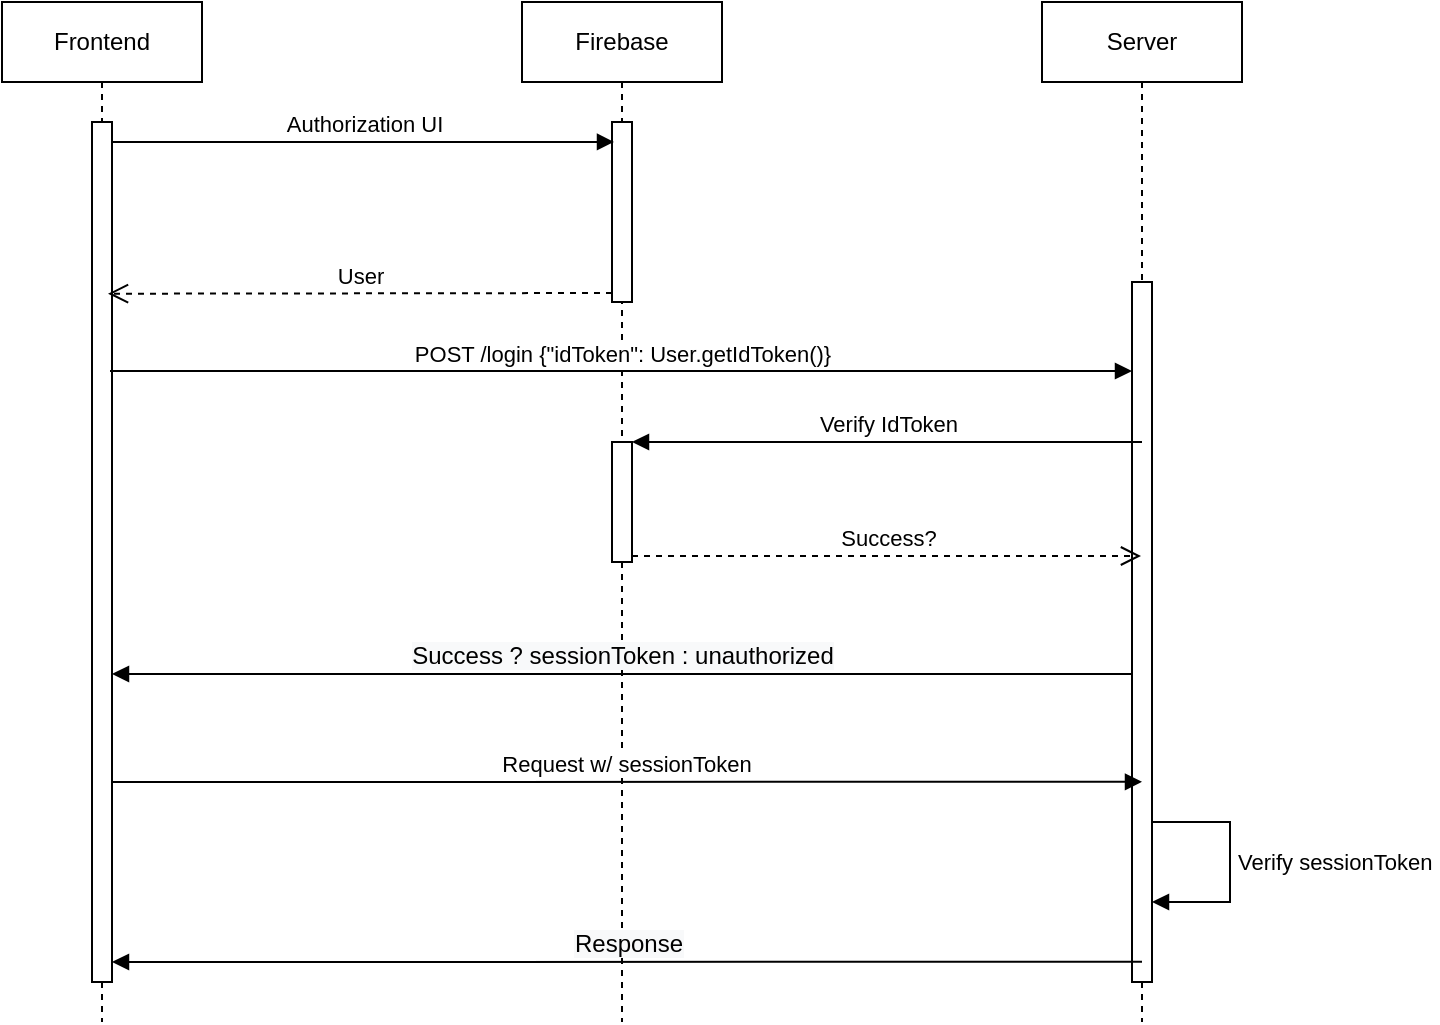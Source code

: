 <mxfile version="14.6.13" type="device"><diagram name="Page-1" id="52a04d89-c75d-2922-d76d-85b35f80e030"><mxGraphModel dx="1326" dy="966" grid="0" gridSize="10" guides="1" tooltips="1" connect="1" arrows="1" fold="1" page="1" pageScale="1" pageWidth="1100" pageHeight="850" background="#ffffff" math="0" shadow="0"><root><mxCell id="0"/><mxCell id="1" parent="0"/><mxCell id="HUo2zZp1k6sJL_u7PjO3-2" value="Frontend" style="shape=umlLifeline;perimeter=lifelinePerimeter;whiteSpace=wrap;html=1;container=1;collapsible=0;recursiveResize=0;outlineConnect=0;" parent="1" vertex="1"><mxGeometry x="240" y="170" width="100" height="510" as="geometry"/></mxCell><mxCell id="HUo2zZp1k6sJL_u7PjO3-3" value="Firebase" style="shape=umlLifeline;perimeter=lifelinePerimeter;whiteSpace=wrap;html=1;container=1;collapsible=0;recursiveResize=0;outlineConnect=0;" parent="1" vertex="1"><mxGeometry x="500" y="170" width="100" height="510" as="geometry"/></mxCell><mxCell id="HUo2zZp1k6sJL_u7PjO3-4" value="Server" style="shape=umlLifeline;perimeter=lifelinePerimeter;whiteSpace=wrap;html=1;container=1;collapsible=0;recursiveResize=0;outlineConnect=0;" parent="1" vertex="1"><mxGeometry x="760" y="170" width="100" height="510" as="geometry"/></mxCell><mxCell id="HUo2zZp1k6sJL_u7PjO3-5" value="" style="html=1;points=[];perimeter=orthogonalPerimeter;" parent="1" vertex="1"><mxGeometry x="285" y="230" width="10" height="430" as="geometry"/></mxCell><mxCell id="HUo2zZp1k6sJL_u7PjO3-8" value="" style="html=1;points=[];perimeter=orthogonalPerimeter;" parent="1" vertex="1"><mxGeometry x="545" y="230" width="10" height="90" as="geometry"/></mxCell><mxCell id="HUo2zZp1k6sJL_u7PjO3-9" value="Authorization UI" style="html=1;verticalAlign=bottom;endArrow=block;entryX=0.1;entryY=0.111;entryDx=0;entryDy=0;entryPerimeter=0;" parent="1" source="HUo2zZp1k6sJL_u7PjO3-5" target="HUo2zZp1k6sJL_u7PjO3-8" edge="1"><mxGeometry relative="1" as="geometry"><mxPoint x="326" y="240" as="sourcePoint"/><mxPoint x="496" y="240" as="targetPoint"/></mxGeometry></mxCell><mxCell id="HUo2zZp1k6sJL_u7PjO3-10" value="User" style="html=1;verticalAlign=bottom;endArrow=open;dashed=1;endSize=8;exitX=0;exitY=0.95;entryX=0.53;entryY=0.286;entryDx=0;entryDy=0;entryPerimeter=0;" parent="1" source="HUo2zZp1k6sJL_u7PjO3-8" target="HUo2zZp1k6sJL_u7PjO3-2" edge="1"><mxGeometry relative="1" as="geometry"><mxPoint x="430" y="316" as="targetPoint"/></mxGeometry></mxCell><mxCell id="HUo2zZp1k6sJL_u7PjO3-12" value="" style="html=1;points=[];perimeter=orthogonalPerimeter;" parent="1" vertex="1"><mxGeometry x="805" y="310" width="10" height="350" as="geometry"/></mxCell><mxCell id="HUo2zZp1k6sJL_u7PjO3-18" value="POST /login {&quot;idToken&quot;: User.getIdToken()}" style="html=1;verticalAlign=bottom;endArrow=block;exitX=0.9;exitY=0.12;exitDx=0;exitDy=0;exitPerimeter=0;" parent="1" target="HUo2zZp1k6sJL_u7PjO3-12" edge="1"><mxGeometry relative="1" as="geometry"><mxPoint x="294" y="354.5" as="sourcePoint"/><mxPoint x="552" y="354.5" as="targetPoint"/></mxGeometry></mxCell><mxCell id="HUo2zZp1k6sJL_u7PjO3-19" value="" style="html=1;points=[];perimeter=orthogonalPerimeter;" parent="1" vertex="1"><mxGeometry x="545" y="390" width="10" height="60" as="geometry"/></mxCell><mxCell id="HUo2zZp1k6sJL_u7PjO3-20" value="Verify IdToken" style="html=1;verticalAlign=bottom;endArrow=block;entryX=1;entryY=0;" parent="1" target="HUo2zZp1k6sJL_u7PjO3-19" edge="1"><mxGeometry relative="1" as="geometry"><mxPoint x="810" y="390" as="sourcePoint"/></mxGeometry></mxCell><mxCell id="HUo2zZp1k6sJL_u7PjO3-21" value="Success?" style="html=1;verticalAlign=bottom;endArrow=open;dashed=1;endSize=8;exitX=1;exitY=0.95;" parent="1" source="HUo2zZp1k6sJL_u7PjO3-19" target="HUo2zZp1k6sJL_u7PjO3-4" edge="1"><mxGeometry relative="1" as="geometry"><mxPoint x="622" y="447" as="targetPoint"/></mxGeometry></mxCell><mxCell id="HUo2zZp1k6sJL_u7PjO3-23" value="&lt;span style=&quot;font-size: 12px ; background-color: rgb(248 , 249 , 250)&quot;&gt;Success ? sessionToken : unauthorized&lt;/span&gt;" style="html=1;verticalAlign=bottom;endArrow=block;exitX=0;exitY=0.56;exitDx=0;exitDy=0;exitPerimeter=0;" parent="1" source="HUo2zZp1k6sJL_u7PjO3-12" target="HUo2zZp1k6sJL_u7PjO3-5" edge="1"><mxGeometry relative="1" as="geometry"><mxPoint x="771" y="500" as="sourcePoint"/><mxPoint x="557" y="500" as="targetPoint"/></mxGeometry></mxCell><mxCell id="HUo2zZp1k6sJL_u7PjO3-24" value="Request w/ sessionToken" style="html=1;verticalAlign=bottom;endArrow=block;entryX=0.5;entryY=0.714;entryDx=0;entryDy=0;entryPerimeter=0;" parent="1" target="HUo2zZp1k6sJL_u7PjO3-12" edge="1"><mxGeometry relative="1" as="geometry"><mxPoint x="295" y="560" as="sourcePoint"/><mxPoint x="553" y="560" as="targetPoint"/></mxGeometry></mxCell><mxCell id="HUo2zZp1k6sJL_u7PjO3-26" value="Verify sessionToken&amp;nbsp;" style="edgeStyle=orthogonalEdgeStyle;html=1;align=left;spacingLeft=2;endArrow=block;rounded=0;" parent="1" edge="1"><mxGeometry relative="1" as="geometry"><mxPoint x="815" y="580" as="sourcePoint"/><Array as="points"><mxPoint x="854" y="580"/><mxPoint x="854" y="620"/><mxPoint x="815" y="620"/></Array><mxPoint x="815" y="620" as="targetPoint"/></mxGeometry></mxCell><mxCell id="HUo2zZp1k6sJL_u7PjO3-27" value="&lt;span style=&quot;font-size: 12px ; background-color: rgb(248 , 249 , 250)&quot;&gt;Response&lt;/span&gt;" style="html=1;verticalAlign=bottom;endArrow=block;exitX=0.5;exitY=0.971;exitDx=0;exitDy=0;exitPerimeter=0;" parent="1" source="HUo2zZp1k6sJL_u7PjO3-12" edge="1"><mxGeometry relative="1" as="geometry"><mxPoint x="800" y="650" as="sourcePoint"/><mxPoint x="295" y="650" as="targetPoint"/></mxGeometry></mxCell></root></mxGraphModel></diagram></mxfile>